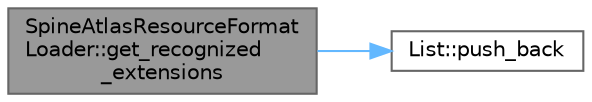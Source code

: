 digraph "SpineAtlasResourceFormatLoader::get_recognized_extensions"
{
 // LATEX_PDF_SIZE
  bgcolor="transparent";
  edge [fontname=Helvetica,fontsize=10,labelfontname=Helvetica,labelfontsize=10];
  node [fontname=Helvetica,fontsize=10,shape=box,height=0.2,width=0.4];
  rankdir="LR";
  Node1 [id="Node000001",label="SpineAtlasResourceFormat\lLoader::get_recognized\l_extensions",height=0.2,width=0.4,color="gray40", fillcolor="grey60", style="filled", fontcolor="black",tooltip=" "];
  Node1 -> Node2 [id="edge2_Node000001_Node000002",color="steelblue1",style="solid",tooltip=" "];
  Node2 [id="Node000002",label="List::push_back",height=0.2,width=0.4,color="grey40", fillcolor="white", style="filled",URL="$class_list.html#aaf772ae932ad2d5c405f6b03fe07b025",tooltip=" "];
}
